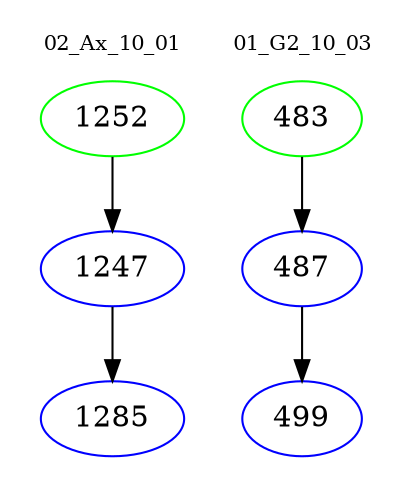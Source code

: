 digraph{
subgraph cluster_0 {
color = white
label = "02_Ax_10_01";
fontsize=10;
T0_1252 [label="1252", color="green"]
T0_1252 -> T0_1247 [color="black"]
T0_1247 [label="1247", color="blue"]
T0_1247 -> T0_1285 [color="black"]
T0_1285 [label="1285", color="blue"]
}
subgraph cluster_1 {
color = white
label = "01_G2_10_03";
fontsize=10;
T1_483 [label="483", color="green"]
T1_483 -> T1_487 [color="black"]
T1_487 [label="487", color="blue"]
T1_487 -> T1_499 [color="black"]
T1_499 [label="499", color="blue"]
}
}

